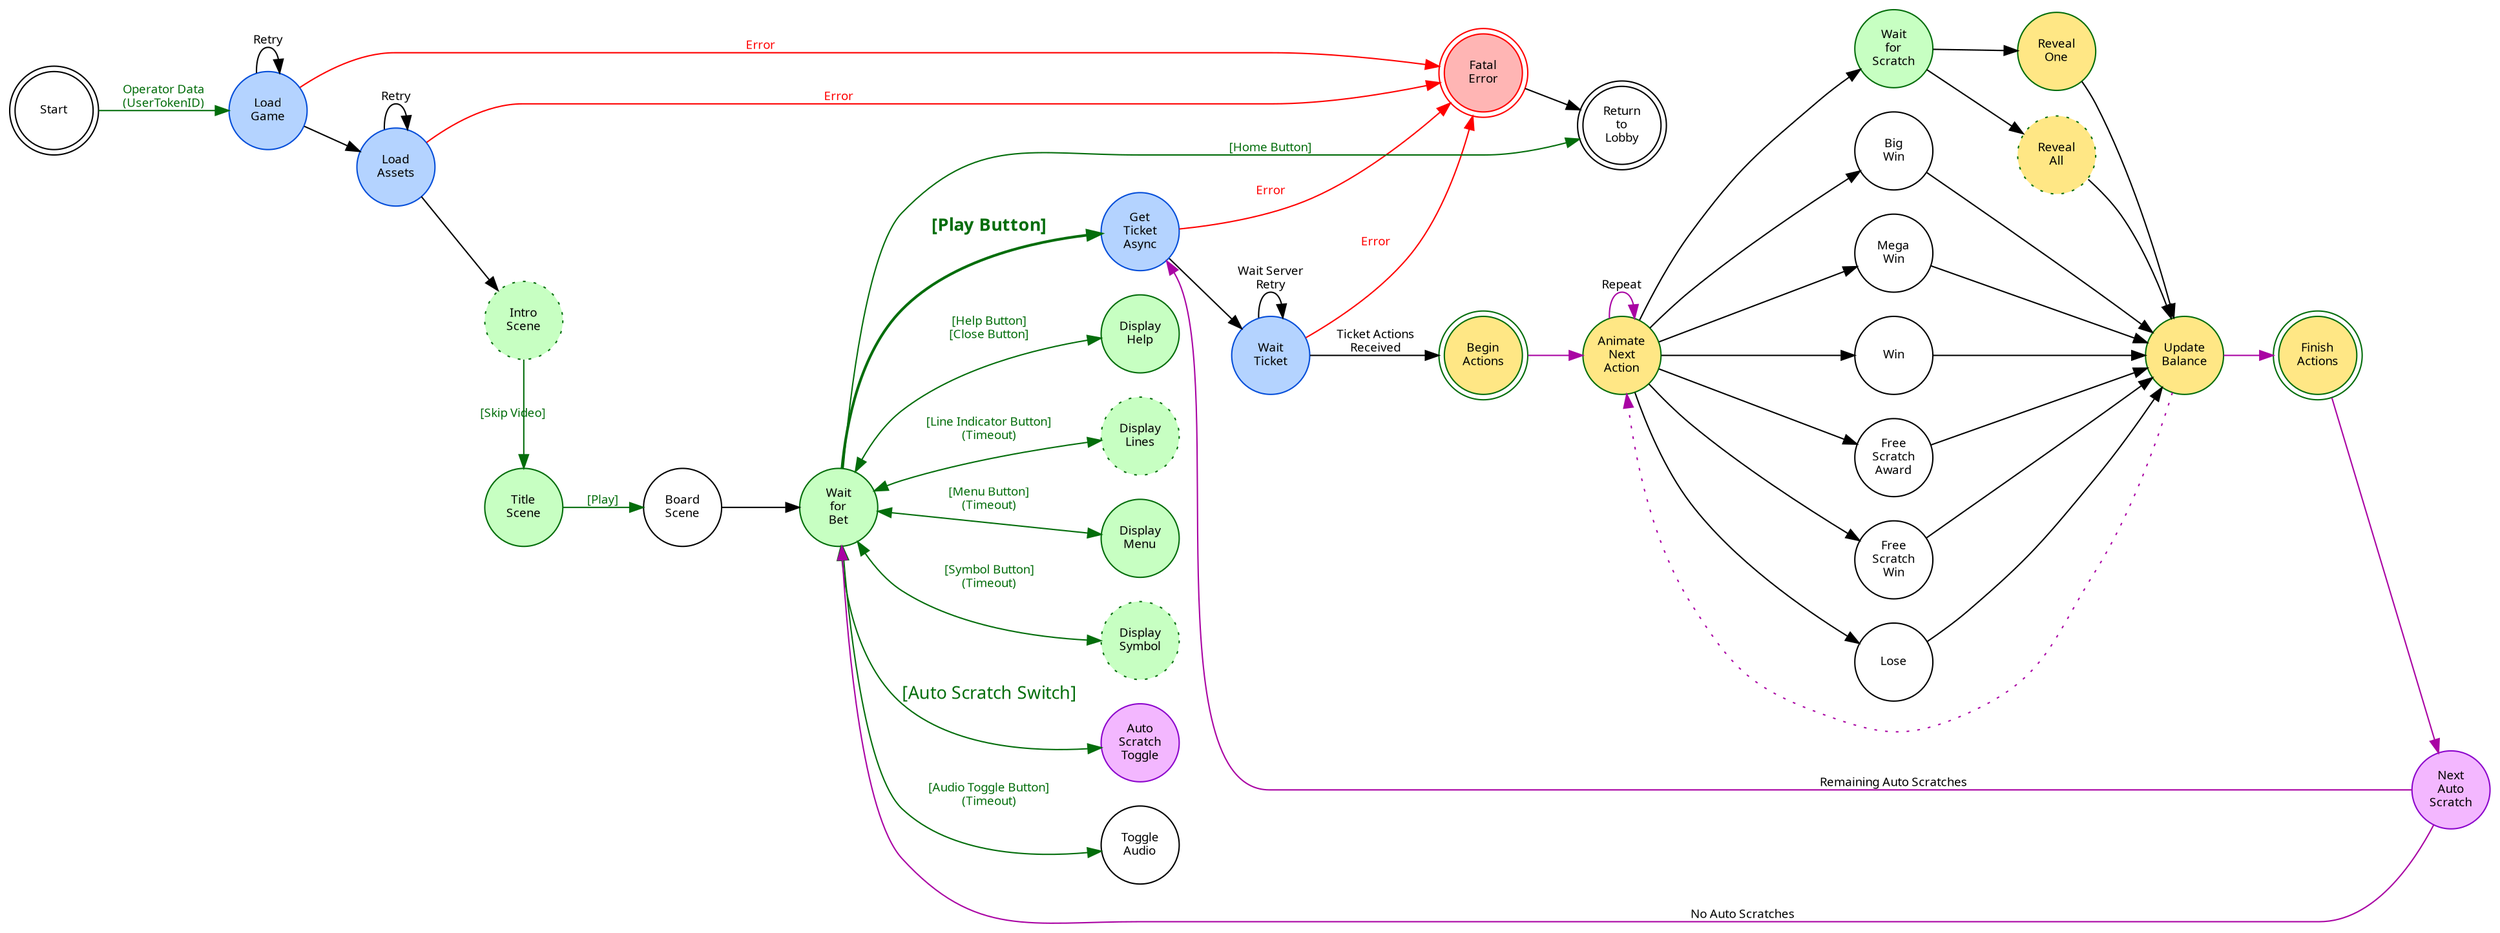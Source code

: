 digraph finite_state_machine {

	rankdir = LR;
	pad = 0.1;
	bgcolor="transparent";
	bgcolor="white";

	//graph [label="Scratch Client Game Engine FSM", labelloc=t, fontname=Arial, fontsize=30];
	edge [concentrate=false];

	node [shape = doublecircle fixedsize=true height=0.8 fontname=Verdana fontsize=9]; "Start", "Fatal\nError", "Begin\nActions",  "Finish\nActions", "Return\nto\nLobby";
	node [shape = circle fixedsize=true height=0.8 fontname=Verdana fontsize=9];
	{ rank=same "Intro\nScene", "Title\nScene"};


	"Load\nAssets", "Load\nGame", "Get\nTicket\nAsync", "Wait\nTicket"
	[fillcolor="#B4D3FF" style=filled color="#054ED9"];

	"Title\nScene", "Wait\nfor\nBet", "Display\nHelp", "Display\nLines", "Display\nMenu", "Display\nSymbol", "Wait\nfor\nScratch"
	[fillcolor="#C7FFC2" style=filled color="#036D0B"];

	"Intro\nScene", "Display\nLines", "Display\nSymbol"
	[fillcolor="#C7FFC2" style="filled,dotted" color="#036D0B"];

	"Fatal\nError"
	[color=red fillcolor="#FFB5B4" style=filled]

	"Begin\nActions", "Animate\nNext\nAction", "Finish\nActions", "Update\nBalance", "Reveal\nOne"
	[fillcolor="#FFE785" style=filled color="#036D0B"];

	"Reveal\nAll"
	[fillcolor="#FFE785" style="filled,dotted" color="#036D0B"];

	"Auto\nScratch\nToggle", "Next\nAuto\nScratch"
	[fillcolor="#F3B7FF" style=filled color="#8C05CC"];

	"Start" 					-> 		"Load\nGame"				[label="Operator Data\n(UserTokenID)" fontname=Verdana fontsize=9 fontcolor="#036D0B" color="#036D0B"];

	"Load\nGame" 				-> 		"Load\nAssets"
	"Load\nGame" 				-> 		"Load\nGame" 				[label="Retry" fontname=Verdana fontsize=9]
	"Load\nGame" 				-> 		"Fatal\nError" 				[label="Error" fontname=Verdana fontsize=9 fontcolor="#ff0000" color="#ff0000"];

	"Load\nAssets" 				-> 		"Load\nAssets" 				[label="Retry" fontname=Verdana fontsize=9]
	"Load\nAssets" 				-> 		"Intro\nScene"
	"Load\nAssets" 				-> 		"Fatal\nError" 				[label="Error" fontname=Verdana fontsize=9 fontcolor="#ff0000" color="#ff0000"];

	"Intro\nScene" 				-> 		"Title\nScene" 				[label="[Skip Video]" fontname=Verdana fontsize=9 fontcolor="#036D0B" color="#036D0B"];
	"Title\nScene" 				-> 		"Board\nScene"	 			[weight=3 label="[Play]" labelloc="Bottom" fontname=Verdana fontsize=9 fontcolor="#036D0B" color="#036D0B"];

	"Board\nScene" 				-> 		"Wait\nfor\nBet"			[weight=3]

	{ rank=same "Get\nTicket\nAsync", "Auto\nScratch\nToggle", "Display\nMenu", "Display\nHelp", "Display\nLines", "Display\nSymbol", "Toggle\nAudio"};

	"Wait\nfor\nBet"			-> 		"Get\nTicket\nAsync" 		[label=<<B>[Play Button]</B>> fontname=Verdana fontsize=13 style="bold" fontcolor="#036D0B" color="#036D0B"];
	"Wait\nfor\nBet"			->		"Auto\nScratch\nToggle"		[label="\n\n[Auto Scratch Switch]" dir="both" fontname=Verdana fontsize=13 fontcolor="#036D0B" color="#036D0B"];
	"Wait\nfor\nBet"			-> 		"Display\nMenu"				[label="[Menu Button]\n(Timeout)" dir="both" fontname=Verdana fontsize=9 fontcolor="#036D0B" color="#036D0B"];
	"Wait\nfor\nBet"			-> 		"Display\nHelp" 			[label="[Help Button]\n[Close Button]" dir="both" fontname=Verdana fontsize=9 fontcolor="#036D0B" color="#036D0B"];
	"Wait\nfor\nBet"			-> 		"Display\nLines"			[label="[Line Indicator Button]\n(Timeout)" dir="both" fontname=Verdana fontsize=9 fontcolor="#036D0B" color="#036D0B"];
	"Wait\nfor\nBet"			-> 		"Display\nSymbol"			[label="\n\n[Symbol Button]\n(Timeout)" dir="both" fontname=Verdana fontsize=9 fontcolor="#036D0B" color="#036D0B"];
	"Wait\nfor\nBet"			->		"Toggle\nAudio"				[label="\n\n[Audio Toggle Button]\n(Timeout)" dir="both" fontname=Verdana fontsize=9 fontcolor="#036D0B" color="#036D0B"];
	"Wait\nfor\nBet"			->		"Return\nto\nLobby"			[label="[Home Button]" fontname=Verdana fontsize=9 fontcolor="#036D0B" color="#036D0B"];

	"Get\nTicket\nAsync" 		-> 		"Fatal\nError" 				[label="Error" fontname=Verdana fontsize=9 fontcolor="#ff0000" color="#ff0000"];
	"Get\nTicket\nAsync"		->		"Wait\nTicket"

	"Wait\nTicket" 				-> 		"Wait\nTicket" 				[label="Wait Server\nRetry" labelloc="b" fontname=Verdana fontsize=9];
	"Wait\nTicket" 				-> 		"Fatal\nError" 				[label="Error" fontname=Verdana fontsize=9 fontcolor="#ff0000" color="#ff0000"];
	"Wait\nTicket" 				-> 		"Begin\nActions"			[label="Ticket Actions\nReceived" fontname=Verdana fontsize=9];

	"Begin\nActions" 			-> 		"Animate\nNext\nAction" 	[weight=1 color="#A903A3"];
	"Animate\nNext\nAction" 	-> 		"Animate\nNext\nAction" 	[color="#A903A3" label="Repeat" fontname=Verdana fontsize=9];
	"Update\nBalance"			->		"Animate\nNext\nAction"		[weight=0 color="#A903A3" style="dotted"];
	"Update\nBalance" 			->		"Finish\nActions"			[weight=3 color="#A903A3"];

	{ rank=same "Wait\nfor\nScratch", "Big\nWin", "Mega\nWin", "Win", "Free\nScratch\nAward", "Free\nScratch\nWin", "Lose" };

	"Animate\nNext\nAction"		-> 		"Wait\nfor\nScratch"
	"Animate\nNext\nAction"		-> 		"Big\nWin"
	"Animate\nNext\nAction"		-> 		"Mega\nWin"
	"Animate\nNext\nAction"		-> 		"Win"
	"Animate\nNext\nAction"		-> 		"Lose"
	"Animate\nNext\nAction"		-> 		"Free\nScratch\nAward"
	"Animate\nNext\nAction"		-> 		"Free\nScratch\nWin"

	{ rank=same "Reveal\nOne",  "Reveal\nAll"};

	"Wait\nfor\nScratch"				->		"Reveal\nOne"
	"Wait\nfor\nScratch"				->		"Reveal\nAll"

	"Reveal\nOne"				-> 		"Update\nBalance"
	"Reveal\nAll"				-> 		"Update\nBalance"
	"Big\nWin"					-> 		"Update\nBalance"
	"Mega\nWin"                 -> 		"Update\nBalance"
	"Win"                       -> 		"Update\nBalance"
	"Lose"                      -> 		"Update\nBalance"
	"Free\nScratch\nAward"     	-> 		"Update\nBalance"
	"Free\nScratch\nWin"		-> 		"Update\nBalance"

	"Finish\nActions" 			->		"Next\nAuto\nScratch"		[color="#A903A3"];

	"Next\nAuto\nScratch"		-> 		"Get\nTicket\nAsync" 		[color="#A903A3" label="Remaining Auto Scratches" fontname=Verdana fontsize=9];
	"Next\nAuto\nScratch"		-> 		"Wait\nfor\nBet" 			[color="#A903A3" label="No Auto Scratches" fontname=Verdana fontsize=9];

	"Fatal\nError" 				-> 		"Return\nto\nLobby"
}

